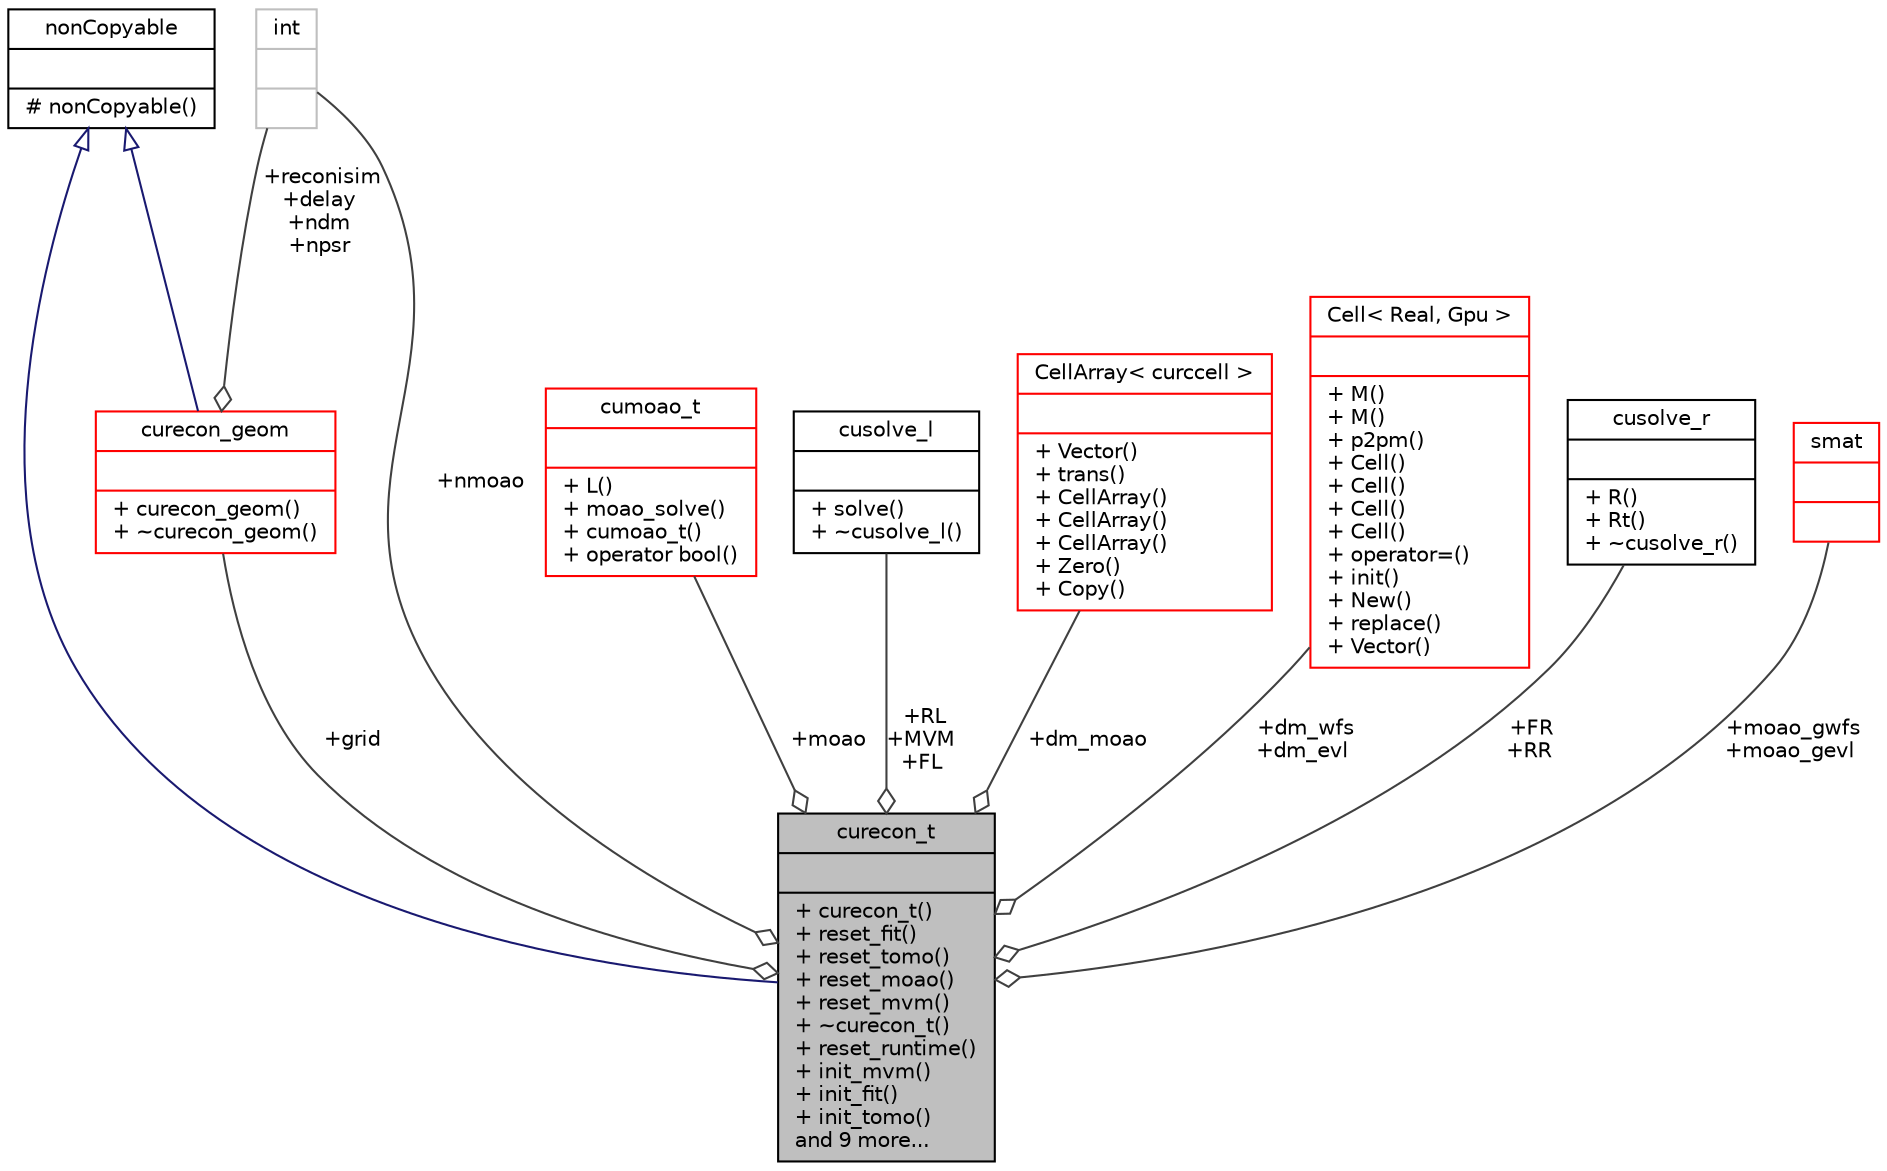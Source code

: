 digraph "curecon_t"
{
 // INTERACTIVE_SVG=YES
  bgcolor="transparent";
  edge [fontname="Helvetica",fontsize="10",labelfontname="Helvetica",labelfontsize="10"];
  node [fontname="Helvetica",fontsize="10",shape=record];
  Node2 [label="{curecon_t\n||+ curecon_t()\l+ reset_fit()\l+ reset_tomo()\l+ reset_moao()\l+ reset_mvm()\l+ ~curecon_t()\l+ reset_runtime()\l+ init_mvm()\l+ init_fit()\l+ init_tomo()\land 9 more...\l}",height=0.2,width=0.4,color="black", fillcolor="grey75", style="filled", fontcolor="black"];
  Node3 -> Node2 [dir="back",color="midnightblue",fontsize="10",style="solid",arrowtail="onormal",fontname="Helvetica"];
  Node3 [label="{nonCopyable\n||# nonCopyable()\l}",height=0.2,width=0.4,color="black",URL="$classnon_copyable.html"];
  Node4 -> Node2 [color="grey25",fontsize="10",style="solid",label=" +moao" ,arrowhead="odiamond",fontname="Helvetica"];
  Node4 [label="{cumoao_t\n||+ L()\l+ moao_solve()\l+ cumoao_t()\l+ operator bool()\l}",height=0.2,width=0.4,color="red",URL="$classcumoao__t.html"];
  Node6 -> Node2 [color="grey25",fontsize="10",style="solid",label=" +RL\n+MVM\n+FL" ,arrowhead="odiamond",fontname="Helvetica"];
  Node6 [label="{cusolve_l\n||+ solve()\l+ ~cusolve_l()\l}",height=0.2,width=0.4,color="black",URL="$classcusolve__l.html"];
  Node8 -> Node2 [color="grey25",fontsize="10",style="solid",label=" +dm_moao" ,arrowhead="odiamond",fontname="Helvetica"];
  Node8 [label="{CellArray\< curccell \>\n||+ Vector()\l+ trans()\l+ CellArray()\l+ CellArray()\l+ CellArray()\l+ Zero()\l+ Copy()\l}",height=0.2,width=0.4,color="red",URL="$class_cell_array.html"];
  Node19 -> Node2 [color="grey25",fontsize="10",style="solid",label=" +dm_wfs\n+dm_evl" ,arrowhead="odiamond",fontname="Helvetica"];
  Node19 [label="{Cell\< Real, Gpu \>\n||+ M()\l+ M()\l+ p2pm()\l+ Cell()\l+ Cell()\l+ Cell()\l+ Cell()\l+ operator=()\l+ init()\l+ New()\l+ replace()\l+ Vector()\l}",height=0.2,width=0.4,color="red",URL="$class_cell.html"];
  Node37 -> Node2 [color="grey25",fontsize="10",style="solid",label=" +FR\n+RR" ,arrowhead="odiamond",fontname="Helvetica"];
  Node37 [label="{cusolve_r\n||+ R()\l+ Rt()\l+ ~cusolve_r()\l}",height=0.2,width=0.4,color="black",URL="$classcusolve__r.html"];
  Node38 -> Node2 [color="grey25",fontsize="10",style="solid",label=" +nmoao" ,arrowhead="odiamond",fontname="Helvetica"];
  Node38 [label="{int\n||}",height=0.2,width=0.4,color="grey75"];
  Node39 -> Node2 [color="grey25",fontsize="10",style="solid",label=" +moao_gwfs\n+moao_gevl" ,arrowhead="odiamond",fontname="Helvetica"];
  Node39 [label="{smat\n||}",height=0.2,width=0.4,color="red",URL="$type_8h.html#structsmat"];
  Node49 -> Node2 [color="grey25",fontsize="10",style="solid",label=" +grid" ,arrowhead="odiamond",fontname="Helvetica"];
  Node49 [label="{curecon_geom\n||+ curecon_geom()\l+ ~curecon_geom()\l}",height=0.2,width=0.4,color="red",URL="$classcurecon__geom.html"];
  Node3 -> Node49 [dir="back",color="midnightblue",fontsize="10",style="solid",arrowtail="onormal",fontname="Helvetica"];
  Node38 -> Node49 [color="grey25",fontsize="10",style="solid",label=" +reconisim\n+delay\n+ndm\n+npsr" ,arrowhead="odiamond",fontname="Helvetica"];
}
